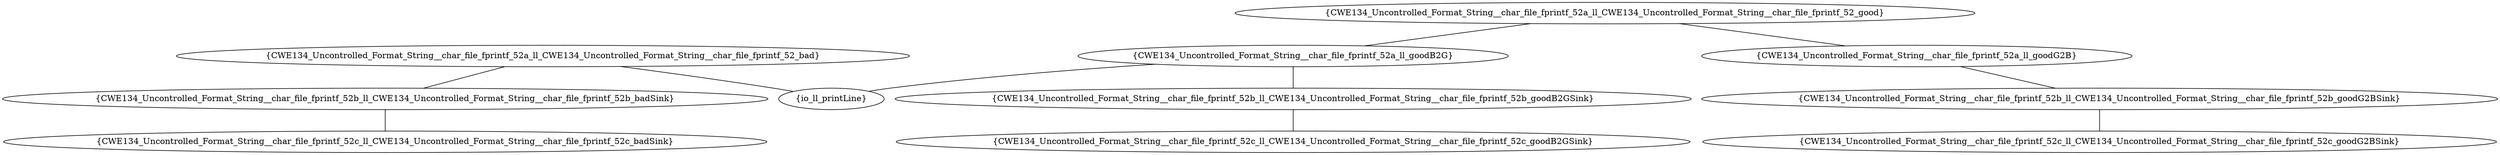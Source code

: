 graph "cg graph" {
CWE134_Uncontrolled_Format_String__char_file_fprintf_52a_ll_CWE134_Uncontrolled_Format_String__char_file_fprintf_52_bad [label="{CWE134_Uncontrolled_Format_String__char_file_fprintf_52a_ll_CWE134_Uncontrolled_Format_String__char_file_fprintf_52_bad}"];
io_ll_printLine [label="{io_ll_printLine}"];
CWE134_Uncontrolled_Format_String__char_file_fprintf_52b_ll_CWE134_Uncontrolled_Format_String__char_file_fprintf_52b_badSink [label="{CWE134_Uncontrolled_Format_String__char_file_fprintf_52b_ll_CWE134_Uncontrolled_Format_String__char_file_fprintf_52b_badSink}"];
CWE134_Uncontrolled_Format_String__char_file_fprintf_52c_ll_CWE134_Uncontrolled_Format_String__char_file_fprintf_52c_badSink [label="{CWE134_Uncontrolled_Format_String__char_file_fprintf_52c_ll_CWE134_Uncontrolled_Format_String__char_file_fprintf_52c_badSink}"];
CWE134_Uncontrolled_Format_String__char_file_fprintf_52a_ll_goodG2B [label="{CWE134_Uncontrolled_Format_String__char_file_fprintf_52a_ll_goodG2B}"];
CWE134_Uncontrolled_Format_String__char_file_fprintf_52b_ll_CWE134_Uncontrolled_Format_String__char_file_fprintf_52b_goodG2BSink [label="{CWE134_Uncontrolled_Format_String__char_file_fprintf_52b_ll_CWE134_Uncontrolled_Format_String__char_file_fprintf_52b_goodG2BSink}"];
CWE134_Uncontrolled_Format_String__char_file_fprintf_52c_ll_CWE134_Uncontrolled_Format_String__char_file_fprintf_52c_goodG2BSink [label="{CWE134_Uncontrolled_Format_String__char_file_fprintf_52c_ll_CWE134_Uncontrolled_Format_String__char_file_fprintf_52c_goodG2BSink}"];
CWE134_Uncontrolled_Format_String__char_file_fprintf_52b_ll_CWE134_Uncontrolled_Format_String__char_file_fprintf_52b_goodB2GSink [label="{CWE134_Uncontrolled_Format_String__char_file_fprintf_52b_ll_CWE134_Uncontrolled_Format_String__char_file_fprintf_52b_goodB2GSink}"];
CWE134_Uncontrolled_Format_String__char_file_fprintf_52c_ll_CWE134_Uncontrolled_Format_String__char_file_fprintf_52c_goodB2GSink [label="{CWE134_Uncontrolled_Format_String__char_file_fprintf_52c_ll_CWE134_Uncontrolled_Format_String__char_file_fprintf_52c_goodB2GSink}"];
CWE134_Uncontrolled_Format_String__char_file_fprintf_52a_ll_goodB2G [label="{CWE134_Uncontrolled_Format_String__char_file_fprintf_52a_ll_goodB2G}"];
CWE134_Uncontrolled_Format_String__char_file_fprintf_52a_ll_CWE134_Uncontrolled_Format_String__char_file_fprintf_52_good [label="{CWE134_Uncontrolled_Format_String__char_file_fprintf_52a_ll_CWE134_Uncontrolled_Format_String__char_file_fprintf_52_good}"];
CWE134_Uncontrolled_Format_String__char_file_fprintf_52a_ll_CWE134_Uncontrolled_Format_String__char_file_fprintf_52_bad -- io_ll_printLine;
CWE134_Uncontrolled_Format_String__char_file_fprintf_52a_ll_CWE134_Uncontrolled_Format_String__char_file_fprintf_52_bad -- CWE134_Uncontrolled_Format_String__char_file_fprintf_52b_ll_CWE134_Uncontrolled_Format_String__char_file_fprintf_52b_badSink;
CWE134_Uncontrolled_Format_String__char_file_fprintf_52b_ll_CWE134_Uncontrolled_Format_String__char_file_fprintf_52b_badSink -- CWE134_Uncontrolled_Format_String__char_file_fprintf_52c_ll_CWE134_Uncontrolled_Format_String__char_file_fprintf_52c_badSink;
CWE134_Uncontrolled_Format_String__char_file_fprintf_52a_ll_goodG2B -- CWE134_Uncontrolled_Format_String__char_file_fprintf_52b_ll_CWE134_Uncontrolled_Format_String__char_file_fprintf_52b_goodG2BSink;
CWE134_Uncontrolled_Format_String__char_file_fprintf_52b_ll_CWE134_Uncontrolled_Format_String__char_file_fprintf_52b_goodG2BSink -- CWE134_Uncontrolled_Format_String__char_file_fprintf_52c_ll_CWE134_Uncontrolled_Format_String__char_file_fprintf_52c_goodG2BSink;
CWE134_Uncontrolled_Format_String__char_file_fprintf_52b_ll_CWE134_Uncontrolled_Format_String__char_file_fprintf_52b_goodB2GSink -- CWE134_Uncontrolled_Format_String__char_file_fprintf_52c_ll_CWE134_Uncontrolled_Format_String__char_file_fprintf_52c_goodB2GSink;
CWE134_Uncontrolled_Format_String__char_file_fprintf_52a_ll_goodB2G -- io_ll_printLine;
CWE134_Uncontrolled_Format_String__char_file_fprintf_52a_ll_goodB2G -- CWE134_Uncontrolled_Format_String__char_file_fprintf_52b_ll_CWE134_Uncontrolled_Format_String__char_file_fprintf_52b_goodB2GSink;
CWE134_Uncontrolled_Format_String__char_file_fprintf_52a_ll_CWE134_Uncontrolled_Format_String__char_file_fprintf_52_good -- CWE134_Uncontrolled_Format_String__char_file_fprintf_52a_ll_goodG2B;
CWE134_Uncontrolled_Format_String__char_file_fprintf_52a_ll_CWE134_Uncontrolled_Format_String__char_file_fprintf_52_good -- CWE134_Uncontrolled_Format_String__char_file_fprintf_52a_ll_goodB2G;
}
